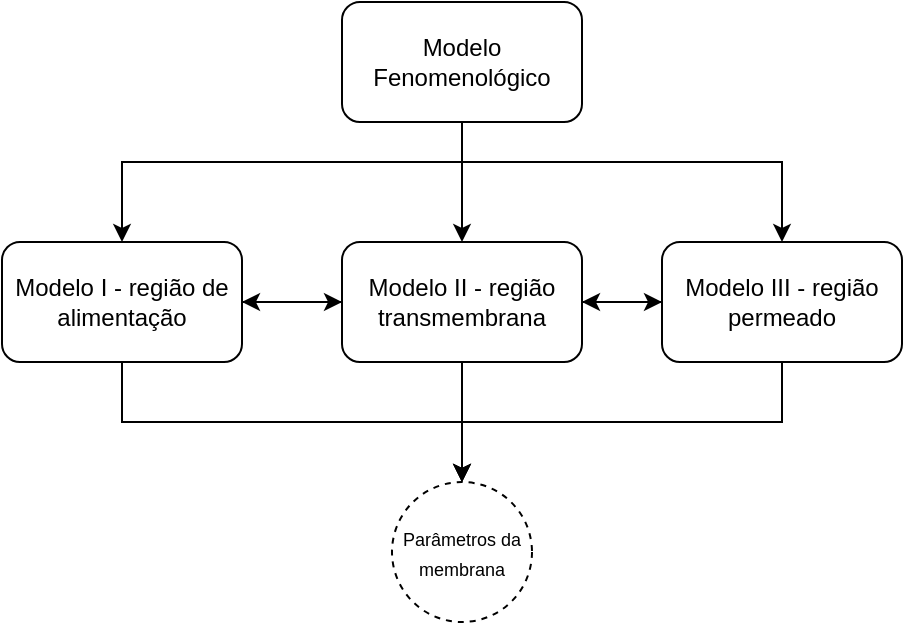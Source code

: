 <mxfile version="21.0.8" type="github">
  <diagram name="Página-1" id="LJQymG-zYXXeVHa35sLq">
    <mxGraphModel dx="1050" dy="573" grid="1" gridSize="10" guides="1" tooltips="1" connect="1" arrows="1" fold="1" page="1" pageScale="1" pageWidth="827" pageHeight="1169" math="0" shadow="0">
      <root>
        <mxCell id="0" />
        <mxCell id="1" parent="0" />
        <mxCell id="mn3Q965tW8HkQaaTKiWw-6" style="edgeStyle=orthogonalEdgeStyle;rounded=0;orthogonalLoop=1;jettySize=auto;html=1;" edge="1" parent="1" source="mn3Q965tW8HkQaaTKiWw-1" target="mn3Q965tW8HkQaaTKiWw-5">
          <mxGeometry relative="1" as="geometry" />
        </mxCell>
        <mxCell id="mn3Q965tW8HkQaaTKiWw-7" style="edgeStyle=orthogonalEdgeStyle;rounded=0;orthogonalLoop=1;jettySize=auto;html=1;" edge="1" parent="1" source="mn3Q965tW8HkQaaTKiWw-1" target="mn3Q965tW8HkQaaTKiWw-2">
          <mxGeometry relative="1" as="geometry">
            <Array as="points">
              <mxPoint x="400" y="180" />
              <mxPoint x="560" y="180" />
            </Array>
          </mxGeometry>
        </mxCell>
        <mxCell id="mn3Q965tW8HkQaaTKiWw-8" style="edgeStyle=orthogonalEdgeStyle;rounded=0;orthogonalLoop=1;jettySize=auto;html=1;entryX=0.5;entryY=0;entryDx=0;entryDy=0;" edge="1" parent="1" source="mn3Q965tW8HkQaaTKiWw-1" target="mn3Q965tW8HkQaaTKiWw-3">
          <mxGeometry relative="1" as="geometry">
            <Array as="points">
              <mxPoint x="400" y="180" />
              <mxPoint x="230" y="180" />
            </Array>
          </mxGeometry>
        </mxCell>
        <mxCell id="mn3Q965tW8HkQaaTKiWw-1" value="Modelo Fenomenológico" style="rounded=1;whiteSpace=wrap;html=1;" vertex="1" parent="1">
          <mxGeometry x="340" y="100" width="120" height="60" as="geometry" />
        </mxCell>
        <mxCell id="mn3Q965tW8HkQaaTKiWw-12" style="edgeStyle=orthogonalEdgeStyle;rounded=0;orthogonalLoop=1;jettySize=auto;html=1;entryX=1;entryY=0.5;entryDx=0;entryDy=0;" edge="1" parent="1" source="mn3Q965tW8HkQaaTKiWw-2" target="mn3Q965tW8HkQaaTKiWw-5">
          <mxGeometry relative="1" as="geometry" />
        </mxCell>
        <mxCell id="mn3Q965tW8HkQaaTKiWw-16" style="edgeStyle=orthogonalEdgeStyle;rounded=0;orthogonalLoop=1;jettySize=auto;html=1;" edge="1" parent="1" source="mn3Q965tW8HkQaaTKiWw-2" target="mn3Q965tW8HkQaaTKiWw-13">
          <mxGeometry relative="1" as="geometry">
            <Array as="points">
              <mxPoint x="560" y="310" />
              <mxPoint x="400" y="310" />
            </Array>
          </mxGeometry>
        </mxCell>
        <mxCell id="mn3Q965tW8HkQaaTKiWw-2" value="Modelo III - região permeado" style="rounded=1;whiteSpace=wrap;html=1;" vertex="1" parent="1">
          <mxGeometry x="500" y="220" width="120" height="60" as="geometry" />
        </mxCell>
        <mxCell id="mn3Q965tW8HkQaaTKiWw-9" style="edgeStyle=orthogonalEdgeStyle;rounded=0;orthogonalLoop=1;jettySize=auto;html=1;entryX=0;entryY=0.5;entryDx=0;entryDy=0;" edge="1" parent="1" source="mn3Q965tW8HkQaaTKiWw-3" target="mn3Q965tW8HkQaaTKiWw-5">
          <mxGeometry relative="1" as="geometry" />
        </mxCell>
        <mxCell id="mn3Q965tW8HkQaaTKiWw-14" style="edgeStyle=orthogonalEdgeStyle;rounded=0;orthogonalLoop=1;jettySize=auto;html=1;entryX=0.5;entryY=0;entryDx=0;entryDy=0;" edge="1" parent="1" source="mn3Q965tW8HkQaaTKiWw-3" target="mn3Q965tW8HkQaaTKiWw-13">
          <mxGeometry relative="1" as="geometry">
            <Array as="points">
              <mxPoint x="230" y="310" />
              <mxPoint x="400" y="310" />
            </Array>
          </mxGeometry>
        </mxCell>
        <mxCell id="mn3Q965tW8HkQaaTKiWw-3" value="Modelo I - região de alimentação" style="rounded=1;whiteSpace=wrap;html=1;" vertex="1" parent="1">
          <mxGeometry x="170" y="220" width="120" height="60" as="geometry" />
        </mxCell>
        <mxCell id="mn3Q965tW8HkQaaTKiWw-10" style="edgeStyle=orthogonalEdgeStyle;rounded=0;orthogonalLoop=1;jettySize=auto;html=1;entryX=1;entryY=0.5;entryDx=0;entryDy=0;" edge="1" parent="1" source="mn3Q965tW8HkQaaTKiWw-5" target="mn3Q965tW8HkQaaTKiWw-3">
          <mxGeometry relative="1" as="geometry" />
        </mxCell>
        <mxCell id="mn3Q965tW8HkQaaTKiWw-11" style="edgeStyle=orthogonalEdgeStyle;rounded=0;orthogonalLoop=1;jettySize=auto;html=1;entryX=0;entryY=0.5;entryDx=0;entryDy=0;" edge="1" parent="1" source="mn3Q965tW8HkQaaTKiWw-5" target="mn3Q965tW8HkQaaTKiWw-2">
          <mxGeometry relative="1" as="geometry" />
        </mxCell>
        <mxCell id="mn3Q965tW8HkQaaTKiWw-15" style="edgeStyle=orthogonalEdgeStyle;rounded=0;orthogonalLoop=1;jettySize=auto;html=1;entryX=0.5;entryY=0;entryDx=0;entryDy=0;" edge="1" parent="1" source="mn3Q965tW8HkQaaTKiWw-5" target="mn3Q965tW8HkQaaTKiWw-13">
          <mxGeometry relative="1" as="geometry">
            <mxPoint x="400" y="330" as="targetPoint" />
          </mxGeometry>
        </mxCell>
        <mxCell id="mn3Q965tW8HkQaaTKiWw-5" value="Modelo II - região transmembrana" style="rounded=1;whiteSpace=wrap;html=1;" vertex="1" parent="1">
          <mxGeometry x="340" y="220" width="120" height="60" as="geometry" />
        </mxCell>
        <mxCell id="mn3Q965tW8HkQaaTKiWw-13" value="&lt;font style=&quot;font-size: 9px;&quot;&gt;Parâmetros da membrana&lt;/font&gt;" style="ellipse;whiteSpace=wrap;html=1;aspect=fixed;dashed=1;" vertex="1" parent="1">
          <mxGeometry x="365" y="340" width="70" height="70" as="geometry" />
        </mxCell>
      </root>
    </mxGraphModel>
  </diagram>
</mxfile>
